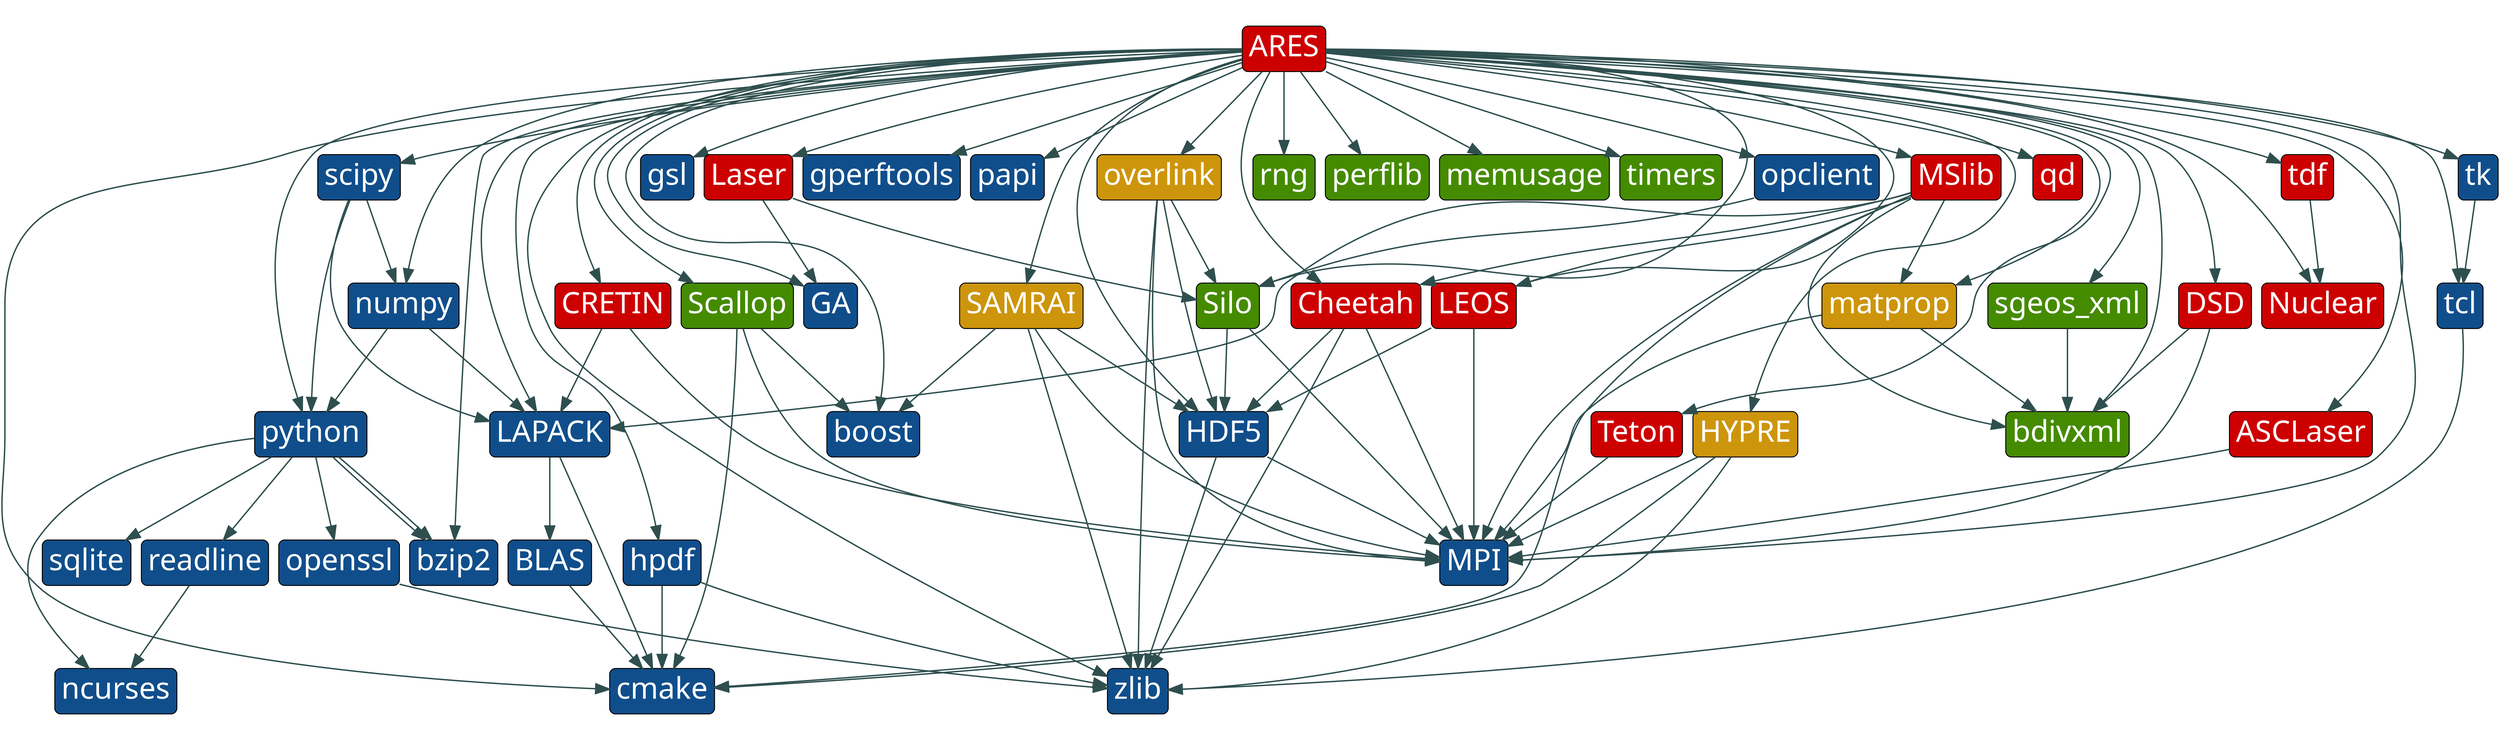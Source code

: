 digraph G {
    labelloc = "b"
    rankdir = "TB"
    ratio = .3
    nodesep=0.3
    edge[penwidth=3,
         arrowsize=3,
         color="darkslategray"]
    node[
         color=black,
         penwidth=2,
         fontname=ArialBlack,
         fontsize=64,
         margin=0.2,
         fontcolor=white,
         shape=box,
         style="rounded,filled"]

"ares"                         [label="ARES", fillcolor=red3]
"tcl"                          [label="tcl", fillcolor=dodgerblue4]
"tk"                           [label="tk", fillcolor=dodgerblue4]
"scipy"                        [label="scipy", fillcolor=dodgerblue4]
"python"                       [label="python", fillcolor=dodgerblue4]
"cmake"                        [label="cmake", fillcolor=dodgerblue4]
"hpdf"                         [label="hpdf", fillcolor=dodgerblue4]
"opclient"                     [label="opclient", fillcolor=dodgerblue4]
"boost"                        [label="boost", fillcolor=dodgerblue4]
"zlib"                         [label="zlib", fillcolor=dodgerblue4]
"numpy"                        [label="numpy", fillcolor=dodgerblue4]
"bzip2"                        [label="bzip2", fillcolor=dodgerblue4]
"lapack"                       [label="LAPACK", fillcolor=dodgerblue4]
"netlib-blas"                  [label="BLAS", fillcolor=dodgerblue4]
"gsl"                          [label="gsl", fillcolor=dodgerblue4]
"hdf5"                         [label="HDF5", fillcolor=dodgerblue4]
"gperftools"                   [label="gperftools", fillcolor=dodgerblue4]
"papi"                         [label="papi", fillcolor=dodgerblue4]
"GA"                           [label="GA", fillcolor=dodgerblue4]
"bdivxml"                      [label="bdivxml",fillcolor=chartreuse4]
"sgeos_xml"                    [label="sgeos_xml", fillcolor=chartreuse4]
"scallop"                      [label="Scallop", fillcolor=chartreuse4]
"rng"                          [label="rng", fillcolor=chartreuse4]
"perflib"                      [label="perflib", fillcolor=chartreuse4]
"memusage"                     [label="memusage", fillcolor=chartreuse4]
"timers"                       [label="timers", fillcolor=chartreuse4]
"silo"                         [label="Silo", fillcolor=chartreuse4]
"SAMRAI"                       [label="SAMRAI", fillcolor=darkgoldenrod3]
"hypre"                        [label="HYPRE", fillcolor=darkgoldenrod3]
"matprop"                      [label="matprop", fillcolor=darkgoldenrod3]
"overlink"                     [label="overlink", fillcolor=darkgoldenrod3]
"qd"                           [label="qd", fillcolor=red3]
"Leos"                         [label="LEOS", fillcolor=red3]
"mslib"                        [label="MSlib", fillcolor=red3]
"Laser"                        [label="Laser", fillcolor=red3]
"cretin"                       [label="CRETIN", fillcolor=red3]
"tdf"                          [label="tdf", fillcolor=red3]
"Cheetah"                      [label="Cheetah", fillcolor=red3]
"DSD"                          [label="DSD", fillcolor=red3]
"Teton"                        [label="Teton", fillcolor=red3]
"nuclear"                      [label="Nuclear", fillcolor=red3]
"ASCLaser"                     [label="ASCLaser", fillcolor=red3]
"ncurses"                      [label="ncurses", fillcolor=dodgerblue4]
"sqlite"                       [label="sqlite", fillcolor=dodgerblue4]
"readline"                     [label="readline", fillcolor=dodgerblue4]
"openssl"                      [label="openssl", fillcolor=dodgerblue4]

"mpi"                          [label="MPI", fillcolor=dodgerblue4]

"ares" -> "mpi"
"overlink" -> "mpi"
"Leos" -> "mpi"
"Cheetah" -> "mpi"
"Teton" -> "mpi"
"ASCLaser" -> "mpi"
"DSD" -> "mpi"
"mslib" -> "mpi"
"cretin" -> "mpi"
"hypre" -> "mpi"
"matprop" -> "mpi"
"scallop" -> "mpi"
"hdf5" -> "mpi"
"silo" -> "mpi"
"SAMRAI" -> "mpi"


"tk" -> "tcl"
"tcl" -> "zlib"
"scipy" -> "python"
"scipy" -> "lapack"
"scipy" -> "numpy"
"python" -> "bzip2"
"sgeos_xml" -> "bdivxml"
"hpdf" -> "zlib"
"hpdf" -> "cmake"
"opclient" -> "silo"
"Leos" -> "hdf5"
"matprop" -> "bdivxml"
"silo" -> "hdf5"
"SAMRAI" -> "zlib"
"SAMRAI" -> "boost"
"SAMRAI" -> "hdf5"
"scallop" -> "cmake"
"scallop" -> "boost"
"Laser" -> "GA"
"Laser" -> "silo"
"cretin" -> "lapack"
"hdf5" -> "zlib"
"ares" -> "hpdf"
"ares" -> "scallop"
"ares" -> "tcl"
"ares" -> "gperftools"
"ares" -> "Cheetah"
"ares" -> "sgeos_xml"
"ares" -> "cretin"
"ares" -> "Teton"
"ares" -> "bzip2"
"ares" -> "cmake"
"ares" -> "lapack"
"ares" -> "nuclear"
"ares" -> "SAMRAI"
"ares" -> "mslib"
"ares" -> "tk"
"ares" -> "boost"
"ares" -> "Laser"
"ares" -> "python"
"ares" -> "bdivxml"
"ares" -> "rng"
"ares" -> "tdf"
"ares" -> "matprop"
"ares" -> "opclient"
"ares" -> "scipy"
"ares" -> "GA"
"ares" -> "DSD"
"ares" -> "silo"
"ares" -> "ASCLaser"
"ares" -> "hypre"
"ares" -> "memusage"
"ares" -> "papi"
"ares" -> "hdf5"
"ares" -> "numpy"
"ares" -> "zlib"
"ares" -> "Leos"
"ares" -> "timers"
"ares" -> "qd"
"ares" -> "perflib"
"ares" -> "gsl"
"ares" -> "overlink"
"hypre" -> "zlib"
"hypre" -> "cmake"
"tdf" -> "nuclear"
"Cheetah" -> "zlib"
"Cheetah" -> "hdf5"
"numpy" -> "python"
"numpy" -> "lapack"
"overlink" -> "zlib"
"overlink" -> "hdf5"
"overlink" -> "silo"
"DSD" -> "bdivxml"
"lapack" -> "cmake"
"netlib-blas" -> "cmake"
"lapack" -> "netlib-blas"
"mslib" -> "cmake"
"mslib" -> "lapack"
"mslib" -> "bdivxml"
"mslib" -> "matprop"
"mslib" -> "Leos"
"mslib" -> "Cheetah"
"readline" -> "ncurses"
"python" -> "readline"
"python" -> "ncurses"
"python" -> "bzip2"
"python" -> "openssl"
"python" -> "sqlite"
"openssl" -> "zlib"
}
